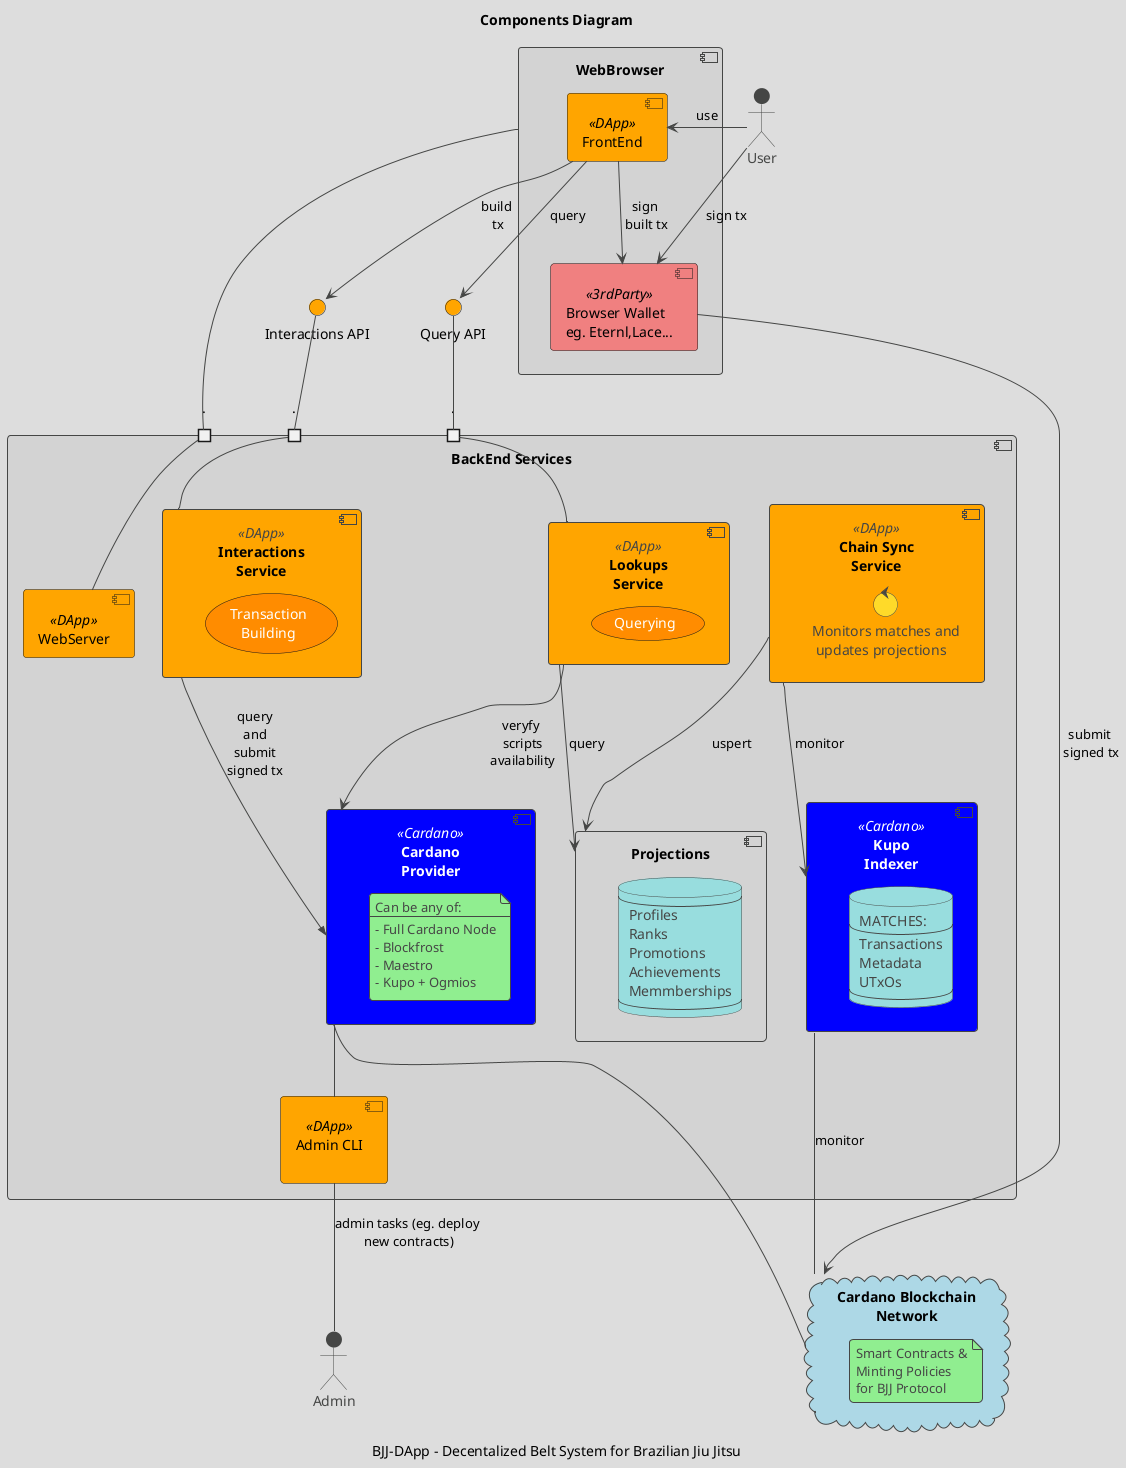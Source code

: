 @startuml ComponentDiagram
!theme toy

title "Components Diagram"
caption: BJJ-DApp - Decentalized Belt System for Brazilian Jiu Jitsu


skinparam interface {
    BackgroundColor Orange
}

skinparam component {
    BackgroundColor<<DApp>> Orange
    FontSize Black

    BackgroundColor<<3rdParty>> LightCoral
    BackgroundColor<<Cardano>> Blue
    FontColor<<Cardano>>  White
}

skinparam cloud {
    BackgroundColor LightBlue
}
skinparam usecase {
    BackgroundColor DarkOrange
    FontColor White
}


Actor User
Actor Admin

component WebBrowser #LightGray {
    component BrowserWallet as "Browser Wallet\neg. Eternl,Lace..." <<3rdParty>>
    component UI as "FrontEnd" <<DApp>>
}





component BackEnd  as "BackEnd Services"  #LightGray   {

    component AdminCLI as "Admin CLI\n" <<DApp>>

    component CardanoProvider <<Cardano>> as "Cardano\nProvider"  {

        note as N
        Can be any of:
        ---
        - Full Cardano Node
        - Blockfrost
        - Maestro
        - Kupo + Ogmios
        end note
    }

    component Kupo as "Kupo\nIndexer" <<Cardano>>  {
        database KupoDB as "MATCHES:
        --
        Transactions
        Metadata
        UTxOs
        --
        "
    }

    component WebServer <<DApp>>
    component Interactions  <<DApp>> as "Interactions\nService" {
        usecase TxBuilding as "Transaction\nBuilding"

    }
    component Lookups <<DApp>> as "Lookups\nService" {
        usecase Querying as "Querying"
    }
    component ChainSync <<DApp>>  as "Chain Sync\nService"{
        control Monitoring as "Monitors matches and\n updates projections"
    }
    component Projections   as "Projections"{

        database  LocalDB as "
        --
        Profiles
        Ranks
        Promotions
        Achievements
        Memmberships
        --
        "
    }

    portin webserverPort as "."
    portin interactionsPort as "."
    portin queryPort as "."

    WebServer - webserverPort
    Interactions - interactionsPort
    Lookups - queryPort

    Interactions -->> CardanoProvider : query\n and \n submit \nsigned tx
    Lookups --> CardanoProvider : veryfy\n scripts\n availability

    ChainSync --> Kupo : monitor
    ChainSync --> Projections : uspert
    Lookups --> Projections : query



}
interface InteractionsAPI as "Interactions API"
interface QueryAPI as "Query API"
interactionsPort -up- InteractionsAPI
queryPort -up- QueryAPI



cloud BlockchainNetwork as "Cardano Blockchain\nNetwork" {
    note as SmarContracts
    Smart Contracts &
    Minting Policies
    for BJJ Protocol
    end note
}


User -> UI : use
WebBrowser - webserverPort
UI --> InteractionsAPI : build\n tx
UI --> QueryAPI : query

UI -down-> BrowserWallet : "sign\n built tx"
User -> BrowserWallet : "sign tx"
BrowserWallet --> BlockchainNetwork : "submit\n signed tx"


Kupo -down-- BlockchainNetwork : monitor

CardanoProvider -down-- BlockchainNetwork

AdminCLI -up- CardanoProvider

Admin -up- AdminCLI : admin tasks (eg. deploy\n new contracts)

@enduml